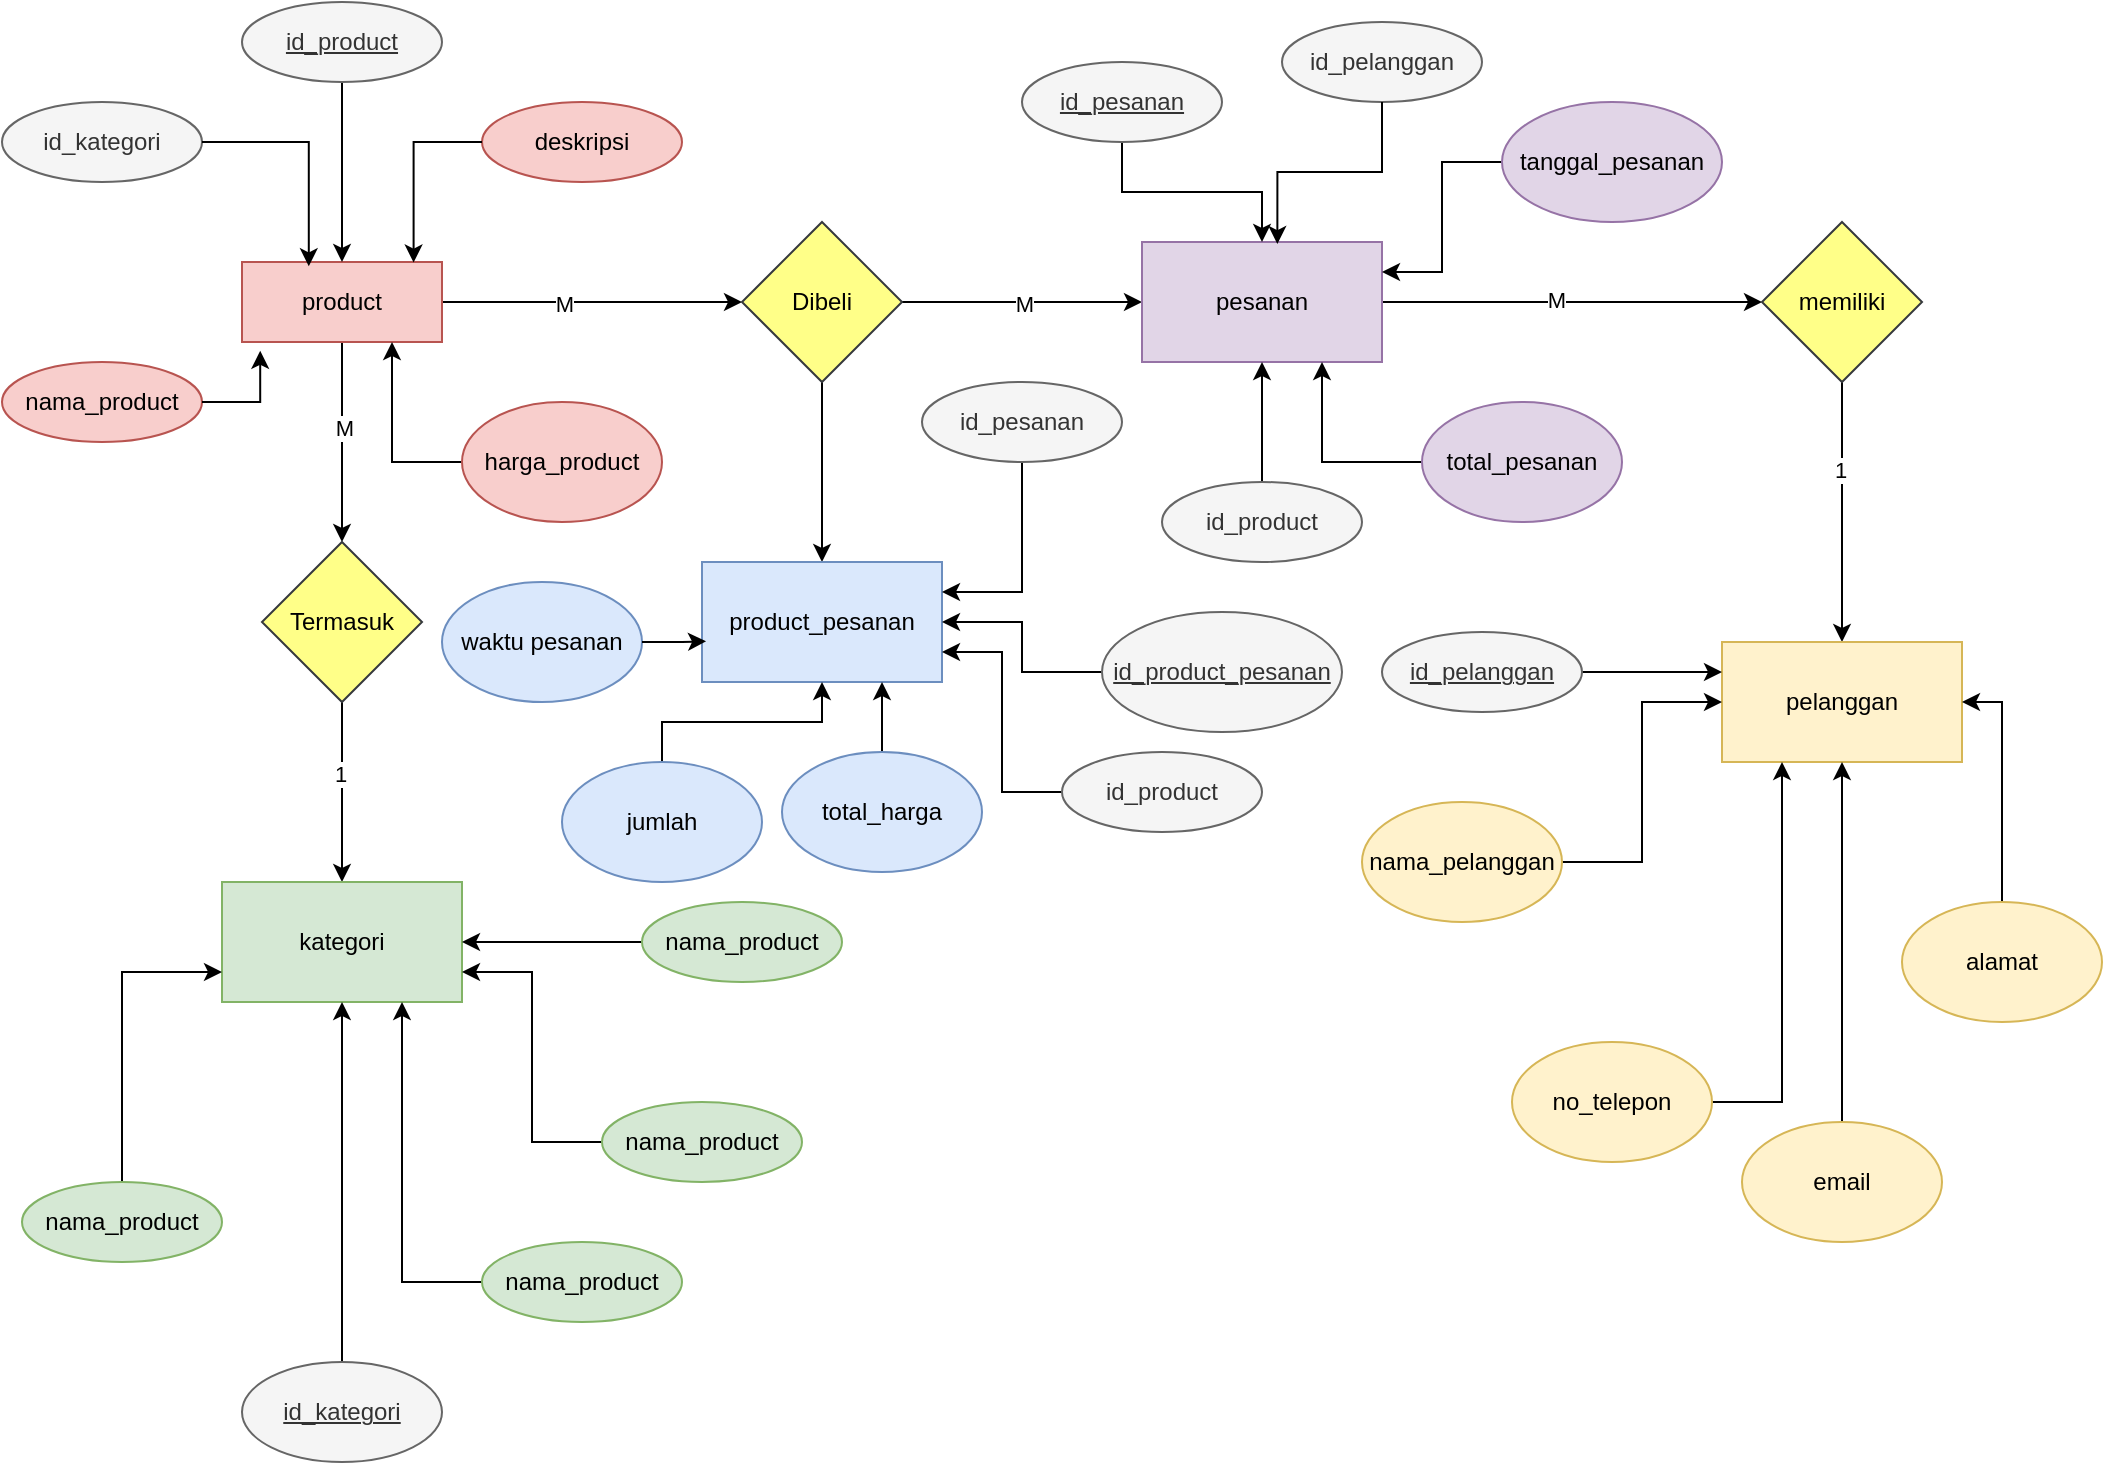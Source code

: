 <mxfile version="22.0.8" type="device">
  <diagram id="m6bESPZwObmYaEgWGbTF" name="Page-1">
    <mxGraphModel dx="1689" dy="879" grid="1" gridSize="10" guides="1" tooltips="1" connect="1" arrows="1" fold="1" page="1" pageScale="1" pageWidth="1100" pageHeight="850" math="0" shadow="0">
      <root>
        <mxCell id="0" />
        <mxCell id="1" parent="0" />
        <mxCell id="Y-AigFBL3pyhYKcH8et9-1" value="id_kategori" style="ellipse;whiteSpace=wrap;html=1;align=center;fillColor=#f5f5f5;fontColor=#333333;strokeColor=#666666;" vertex="1" parent="1">
          <mxGeometry x="10" y="70" width="100" height="40" as="geometry" />
        </mxCell>
        <mxCell id="Y-AigFBL3pyhYKcH8et9-19" value="" style="edgeStyle=orthogonalEdgeStyle;rounded=0;orthogonalLoop=1;jettySize=auto;html=1;" edge="1" parent="1" source="Y-AigFBL3pyhYKcH8et9-2" target="Y-AigFBL3pyhYKcH8et9-18">
          <mxGeometry relative="1" as="geometry" />
        </mxCell>
        <mxCell id="Y-AigFBL3pyhYKcH8et9-20" value="M" style="edgeLabel;html=1;align=center;verticalAlign=middle;resizable=0;points=[];" vertex="1" connectable="0" parent="Y-AigFBL3pyhYKcH8et9-19">
          <mxGeometry x="-0.145" y="1" relative="1" as="geometry">
            <mxPoint as="offset" />
          </mxGeometry>
        </mxCell>
        <mxCell id="Y-AigFBL3pyhYKcH8et9-47" value="" style="edgeStyle=orthogonalEdgeStyle;rounded=0;orthogonalLoop=1;jettySize=auto;html=1;" edge="1" parent="1" source="Y-AigFBL3pyhYKcH8et9-2" target="Y-AigFBL3pyhYKcH8et9-46">
          <mxGeometry relative="1" as="geometry" />
        </mxCell>
        <mxCell id="Y-AigFBL3pyhYKcH8et9-48" value="M" style="edgeLabel;html=1;align=center;verticalAlign=middle;resizable=0;points=[];" vertex="1" connectable="0" parent="Y-AigFBL3pyhYKcH8et9-47">
          <mxGeometry x="-0.195" y="-1" relative="1" as="geometry">
            <mxPoint as="offset" />
          </mxGeometry>
        </mxCell>
        <mxCell id="Y-AigFBL3pyhYKcH8et9-2" value="product" style="whiteSpace=wrap;html=1;align=center;fillColor=#f8cecc;strokeColor=#b85450;" vertex="1" parent="1">
          <mxGeometry x="130" y="150" width="100" height="40" as="geometry" />
        </mxCell>
        <mxCell id="Y-AigFBL3pyhYKcH8et9-14" style="edgeStyle=orthogonalEdgeStyle;rounded=0;orthogonalLoop=1;jettySize=auto;html=1;" edge="1" parent="1" source="Y-AigFBL3pyhYKcH8et9-3" target="Y-AigFBL3pyhYKcH8et9-2">
          <mxGeometry relative="1" as="geometry" />
        </mxCell>
        <mxCell id="Y-AigFBL3pyhYKcH8et9-3" value="id_product" style="ellipse;whiteSpace=wrap;html=1;align=center;fontStyle=4;fillColor=#f5f5f5;fontColor=#333333;strokeColor=#666666;" vertex="1" parent="1">
          <mxGeometry x="130" y="20" width="100" height="40" as="geometry" />
        </mxCell>
        <mxCell id="Y-AigFBL3pyhYKcH8et9-4" value="nama_product" style="ellipse;whiteSpace=wrap;html=1;align=center;fillColor=#f8cecc;strokeColor=#b85450;" vertex="1" parent="1">
          <mxGeometry x="10" y="200" width="100" height="40" as="geometry" />
        </mxCell>
        <mxCell id="Y-AigFBL3pyhYKcH8et9-44" style="edgeStyle=orthogonalEdgeStyle;rounded=0;orthogonalLoop=1;jettySize=auto;html=1;entryX=0.75;entryY=1;entryDx=0;entryDy=0;" edge="1" parent="1" source="Y-AigFBL3pyhYKcH8et9-5" target="Y-AigFBL3pyhYKcH8et9-2">
          <mxGeometry relative="1" as="geometry" />
        </mxCell>
        <mxCell id="Y-AigFBL3pyhYKcH8et9-5" value="harga_product" style="ellipse;whiteSpace=wrap;html=1;align=center;fillColor=#f8cecc;strokeColor=#b85450;" vertex="1" parent="1">
          <mxGeometry x="240" y="220" width="100" height="60" as="geometry" />
        </mxCell>
        <mxCell id="Y-AigFBL3pyhYKcH8et9-6" value="deskripsi" style="ellipse;whiteSpace=wrap;html=1;align=center;fillColor=#f8cecc;strokeColor=#b85450;" vertex="1" parent="1">
          <mxGeometry x="250" y="70" width="100" height="40" as="geometry" />
        </mxCell>
        <mxCell id="Y-AigFBL3pyhYKcH8et9-12" style="edgeStyle=orthogonalEdgeStyle;rounded=0;orthogonalLoop=1;jettySize=auto;html=1;entryX=0.858;entryY=0.007;entryDx=0;entryDy=0;entryPerimeter=0;" edge="1" parent="1" source="Y-AigFBL3pyhYKcH8et9-6" target="Y-AigFBL3pyhYKcH8et9-2">
          <mxGeometry relative="1" as="geometry" />
        </mxCell>
        <mxCell id="Y-AigFBL3pyhYKcH8et9-15" style="edgeStyle=orthogonalEdgeStyle;rounded=0;orthogonalLoop=1;jettySize=auto;html=1;entryX=0.334;entryY=0.054;entryDx=0;entryDy=0;entryPerimeter=0;" edge="1" parent="1" source="Y-AigFBL3pyhYKcH8et9-1" target="Y-AigFBL3pyhYKcH8et9-2">
          <mxGeometry relative="1" as="geometry" />
        </mxCell>
        <mxCell id="Y-AigFBL3pyhYKcH8et9-16" style="edgeStyle=orthogonalEdgeStyle;rounded=0;orthogonalLoop=1;jettySize=auto;html=1;entryX=0.091;entryY=1.11;entryDx=0;entryDy=0;entryPerimeter=0;" edge="1" parent="1" source="Y-AigFBL3pyhYKcH8et9-4" target="Y-AigFBL3pyhYKcH8et9-2">
          <mxGeometry relative="1" as="geometry" />
        </mxCell>
        <mxCell id="Y-AigFBL3pyhYKcH8et9-25" value="" style="edgeStyle=orthogonalEdgeStyle;rounded=0;orthogonalLoop=1;jettySize=auto;html=1;" edge="1" parent="1" source="Y-AigFBL3pyhYKcH8et9-18" target="Y-AigFBL3pyhYKcH8et9-24">
          <mxGeometry relative="1" as="geometry" />
        </mxCell>
        <mxCell id="Y-AigFBL3pyhYKcH8et9-27" value="1" style="edgeLabel;html=1;align=center;verticalAlign=middle;resizable=0;points=[];" vertex="1" connectable="0" parent="Y-AigFBL3pyhYKcH8et9-25">
          <mxGeometry x="-0.213" y="-1" relative="1" as="geometry">
            <mxPoint as="offset" />
          </mxGeometry>
        </mxCell>
        <mxCell id="Y-AigFBL3pyhYKcH8et9-18" value="Termasuk" style="rhombus;whiteSpace=wrap;html=1;fillColor=#ffff88;strokeColor=#36393d;" vertex="1" parent="1">
          <mxGeometry x="140" y="290" width="80" height="80" as="geometry" />
        </mxCell>
        <mxCell id="Y-AigFBL3pyhYKcH8et9-24" value="kategori" style="whiteSpace=wrap;html=1;fillColor=#d5e8d4;strokeColor=#82b366;" vertex="1" parent="1">
          <mxGeometry x="120" y="460" width="120" height="60" as="geometry" />
        </mxCell>
        <mxCell id="Y-AigFBL3pyhYKcH8et9-39" style="edgeStyle=orthogonalEdgeStyle;rounded=0;orthogonalLoop=1;jettySize=auto;html=1;entryX=0.75;entryY=1;entryDx=0;entryDy=0;" edge="1" parent="1" source="Y-AigFBL3pyhYKcH8et9-29" target="Y-AigFBL3pyhYKcH8et9-24">
          <mxGeometry relative="1" as="geometry" />
        </mxCell>
        <mxCell id="Y-AigFBL3pyhYKcH8et9-29" value="nama_product" style="ellipse;whiteSpace=wrap;html=1;align=center;fillColor=#d5e8d4;strokeColor=#82b366;" vertex="1" parent="1">
          <mxGeometry x="250" y="640" width="100" height="40" as="geometry" />
        </mxCell>
        <mxCell id="Y-AigFBL3pyhYKcH8et9-41" style="edgeStyle=orthogonalEdgeStyle;rounded=0;orthogonalLoop=1;jettySize=auto;html=1;entryX=1;entryY=0.75;entryDx=0;entryDy=0;" edge="1" parent="1" source="Y-AigFBL3pyhYKcH8et9-30" target="Y-AigFBL3pyhYKcH8et9-24">
          <mxGeometry relative="1" as="geometry" />
        </mxCell>
        <mxCell id="Y-AigFBL3pyhYKcH8et9-30" value="nama_product" style="ellipse;whiteSpace=wrap;html=1;align=center;fillColor=#d5e8d4;strokeColor=#82b366;" vertex="1" parent="1">
          <mxGeometry x="310" y="570" width="100" height="40" as="geometry" />
        </mxCell>
        <mxCell id="Y-AigFBL3pyhYKcH8et9-40" style="edgeStyle=orthogonalEdgeStyle;rounded=0;orthogonalLoop=1;jettySize=auto;html=1;" edge="1" parent="1" source="Y-AigFBL3pyhYKcH8et9-31" target="Y-AigFBL3pyhYKcH8et9-24">
          <mxGeometry relative="1" as="geometry" />
        </mxCell>
        <mxCell id="Y-AigFBL3pyhYKcH8et9-31" value="nama_product" style="ellipse;whiteSpace=wrap;html=1;align=center;fillColor=#d5e8d4;strokeColor=#82b366;" vertex="1" parent="1">
          <mxGeometry x="330" y="470" width="100" height="40" as="geometry" />
        </mxCell>
        <mxCell id="Y-AigFBL3pyhYKcH8et9-38" style="edgeStyle=orthogonalEdgeStyle;rounded=0;orthogonalLoop=1;jettySize=auto;html=1;entryX=0;entryY=0.75;entryDx=0;entryDy=0;" edge="1" parent="1" source="Y-AigFBL3pyhYKcH8et9-32" target="Y-AigFBL3pyhYKcH8et9-24">
          <mxGeometry relative="1" as="geometry" />
        </mxCell>
        <mxCell id="Y-AigFBL3pyhYKcH8et9-32" value="nama_product" style="ellipse;whiteSpace=wrap;html=1;align=center;fillColor=#d5e8d4;strokeColor=#82b366;" vertex="1" parent="1">
          <mxGeometry x="20" y="610" width="100" height="40" as="geometry" />
        </mxCell>
        <mxCell id="Y-AigFBL3pyhYKcH8et9-43" style="edgeStyle=orthogonalEdgeStyle;rounded=0;orthogonalLoop=1;jettySize=auto;html=1;entryX=0.5;entryY=1;entryDx=0;entryDy=0;" edge="1" parent="1" source="Y-AigFBL3pyhYKcH8et9-42" target="Y-AigFBL3pyhYKcH8et9-24">
          <mxGeometry relative="1" as="geometry" />
        </mxCell>
        <mxCell id="Y-AigFBL3pyhYKcH8et9-42" value="id_kategori" style="ellipse;whiteSpace=wrap;html=1;align=center;fontStyle=4;fillColor=#f5f5f5;fontColor=#333333;strokeColor=#666666;" vertex="1" parent="1">
          <mxGeometry x="130" y="700" width="100" height="50" as="geometry" />
        </mxCell>
        <mxCell id="Y-AigFBL3pyhYKcH8et9-50" value="" style="edgeStyle=orthogonalEdgeStyle;rounded=0;orthogonalLoop=1;jettySize=auto;html=1;" edge="1" parent="1" source="Y-AigFBL3pyhYKcH8et9-46" target="Y-AigFBL3pyhYKcH8et9-49">
          <mxGeometry relative="1" as="geometry" />
        </mxCell>
        <mxCell id="Y-AigFBL3pyhYKcH8et9-51" value="M" style="edgeLabel;html=1;align=center;verticalAlign=middle;resizable=0;points=[];" vertex="1" connectable="0" parent="Y-AigFBL3pyhYKcH8et9-50">
          <mxGeometry x="0.014" y="-1" relative="1" as="geometry">
            <mxPoint as="offset" />
          </mxGeometry>
        </mxCell>
        <mxCell id="Y-AigFBL3pyhYKcH8et9-67" value="" style="edgeStyle=orthogonalEdgeStyle;rounded=0;orthogonalLoop=1;jettySize=auto;html=1;" edge="1" parent="1" source="Y-AigFBL3pyhYKcH8et9-46" target="Y-AigFBL3pyhYKcH8et9-66">
          <mxGeometry relative="1" as="geometry" />
        </mxCell>
        <mxCell id="Y-AigFBL3pyhYKcH8et9-46" value="Dibeli" style="rhombus;whiteSpace=wrap;html=1;fillColor=#ffff88;strokeColor=#36393d;" vertex="1" parent="1">
          <mxGeometry x="380" y="130" width="80" height="80" as="geometry" />
        </mxCell>
        <mxCell id="Y-AigFBL3pyhYKcH8et9-89" value="" style="edgeStyle=orthogonalEdgeStyle;rounded=0;orthogonalLoop=1;jettySize=auto;html=1;" edge="1" parent="1" source="Y-AigFBL3pyhYKcH8et9-49" target="Y-AigFBL3pyhYKcH8et9-88">
          <mxGeometry relative="1" as="geometry" />
        </mxCell>
        <mxCell id="Y-AigFBL3pyhYKcH8et9-90" value="M" style="edgeLabel;html=1;align=center;verticalAlign=middle;resizable=0;points=[];" vertex="1" connectable="0" parent="Y-AigFBL3pyhYKcH8et9-89">
          <mxGeometry x="-0.087" y="1" relative="1" as="geometry">
            <mxPoint as="offset" />
          </mxGeometry>
        </mxCell>
        <mxCell id="Y-AigFBL3pyhYKcH8et9-49" value="pesanan" style="whiteSpace=wrap;html=1;fillColor=#e1d5e7;strokeColor=#9673a6;" vertex="1" parent="1">
          <mxGeometry x="580" y="140" width="120" height="60" as="geometry" />
        </mxCell>
        <mxCell id="Y-AigFBL3pyhYKcH8et9-58" style="edgeStyle=orthogonalEdgeStyle;rounded=0;orthogonalLoop=1;jettySize=auto;html=1;" edge="1" parent="1" source="Y-AigFBL3pyhYKcH8et9-52" target="Y-AigFBL3pyhYKcH8et9-49">
          <mxGeometry relative="1" as="geometry" />
        </mxCell>
        <mxCell id="Y-AigFBL3pyhYKcH8et9-52" value="id_pesanan" style="ellipse;whiteSpace=wrap;html=1;align=center;fontStyle=4;fillColor=#f5f5f5;fontColor=#333333;strokeColor=#666666;" vertex="1" parent="1">
          <mxGeometry x="520" y="50" width="100" height="40" as="geometry" />
        </mxCell>
        <mxCell id="Y-AigFBL3pyhYKcH8et9-53" value="id_pelanggan" style="ellipse;whiteSpace=wrap;html=1;align=center;fillColor=#f5f5f5;fontColor=#333333;strokeColor=#666666;" vertex="1" parent="1">
          <mxGeometry x="650" y="30" width="100" height="40" as="geometry" />
        </mxCell>
        <mxCell id="Y-AigFBL3pyhYKcH8et9-61" style="edgeStyle=orthogonalEdgeStyle;rounded=0;orthogonalLoop=1;jettySize=auto;html=1;entryX=0.5;entryY=1;entryDx=0;entryDy=0;" edge="1" parent="1" source="Y-AigFBL3pyhYKcH8et9-54" target="Y-AigFBL3pyhYKcH8et9-49">
          <mxGeometry relative="1" as="geometry" />
        </mxCell>
        <mxCell id="Y-AigFBL3pyhYKcH8et9-54" value="id_product" style="ellipse;whiteSpace=wrap;html=1;align=center;fillColor=#f5f5f5;fontColor=#333333;strokeColor=#666666;" vertex="1" parent="1">
          <mxGeometry x="590" y="260" width="100" height="40" as="geometry" />
        </mxCell>
        <mxCell id="Y-AigFBL3pyhYKcH8et9-65" style="edgeStyle=orthogonalEdgeStyle;rounded=0;orthogonalLoop=1;jettySize=auto;html=1;entryX=1;entryY=0.25;entryDx=0;entryDy=0;" edge="1" parent="1" source="Y-AigFBL3pyhYKcH8et9-55" target="Y-AigFBL3pyhYKcH8et9-49">
          <mxGeometry relative="1" as="geometry" />
        </mxCell>
        <mxCell id="Y-AigFBL3pyhYKcH8et9-55" value="tanggal_pesanan" style="ellipse;whiteSpace=wrap;html=1;align=center;fillColor=#e1d5e7;strokeColor=#9673a6;" vertex="1" parent="1">
          <mxGeometry x="760" y="70" width="110" height="60" as="geometry" />
        </mxCell>
        <mxCell id="Y-AigFBL3pyhYKcH8et9-63" style="edgeStyle=orthogonalEdgeStyle;rounded=0;orthogonalLoop=1;jettySize=auto;html=1;entryX=0.75;entryY=1;entryDx=0;entryDy=0;" edge="1" parent="1" source="Y-AigFBL3pyhYKcH8et9-56" target="Y-AigFBL3pyhYKcH8et9-49">
          <mxGeometry relative="1" as="geometry" />
        </mxCell>
        <mxCell id="Y-AigFBL3pyhYKcH8et9-56" value="total_pesanan" style="ellipse;whiteSpace=wrap;html=1;align=center;fillColor=#e1d5e7;strokeColor=#9673a6;" vertex="1" parent="1">
          <mxGeometry x="720" y="220" width="100" height="60" as="geometry" />
        </mxCell>
        <mxCell id="Y-AigFBL3pyhYKcH8et9-59" style="edgeStyle=orthogonalEdgeStyle;rounded=0;orthogonalLoop=1;jettySize=auto;html=1;entryX=0.564;entryY=0.017;entryDx=0;entryDy=0;entryPerimeter=0;" edge="1" parent="1" source="Y-AigFBL3pyhYKcH8et9-53" target="Y-AigFBL3pyhYKcH8et9-49">
          <mxGeometry relative="1" as="geometry" />
        </mxCell>
        <mxCell id="Y-AigFBL3pyhYKcH8et9-66" value="product_pesanan" style="whiteSpace=wrap;html=1;fillColor=#dae8fc;strokeColor=#6c8ebf;" vertex="1" parent="1">
          <mxGeometry x="360" y="300" width="120" height="60" as="geometry" />
        </mxCell>
        <mxCell id="Y-AigFBL3pyhYKcH8et9-78" style="edgeStyle=orthogonalEdgeStyle;rounded=0;orthogonalLoop=1;jettySize=auto;html=1;entryX=1;entryY=0.25;entryDx=0;entryDy=0;" edge="1" parent="1" source="Y-AigFBL3pyhYKcH8et9-70" target="Y-AigFBL3pyhYKcH8et9-66">
          <mxGeometry relative="1" as="geometry" />
        </mxCell>
        <mxCell id="Y-AigFBL3pyhYKcH8et9-70" value="id_pesanan" style="ellipse;whiteSpace=wrap;html=1;align=center;fillColor=#f5f5f5;fontColor=#333333;strokeColor=#666666;" vertex="1" parent="1">
          <mxGeometry x="470" y="210" width="100" height="40" as="geometry" />
        </mxCell>
        <mxCell id="Y-AigFBL3pyhYKcH8et9-79" style="edgeStyle=orthogonalEdgeStyle;rounded=0;orthogonalLoop=1;jettySize=auto;html=1;" edge="1" parent="1" source="Y-AigFBL3pyhYKcH8et9-71" target="Y-AigFBL3pyhYKcH8et9-66">
          <mxGeometry relative="1" as="geometry" />
        </mxCell>
        <mxCell id="Y-AigFBL3pyhYKcH8et9-71" value="id_product_pesanan" style="ellipse;whiteSpace=wrap;html=1;align=center;fontStyle=4;fillColor=#f5f5f5;fontColor=#333333;strokeColor=#666666;" vertex="1" parent="1">
          <mxGeometry x="560" y="325" width="120" height="60" as="geometry" />
        </mxCell>
        <mxCell id="Y-AigFBL3pyhYKcH8et9-80" style="edgeStyle=orthogonalEdgeStyle;rounded=0;orthogonalLoop=1;jettySize=auto;html=1;entryX=1;entryY=0.75;entryDx=0;entryDy=0;" edge="1" parent="1" source="Y-AigFBL3pyhYKcH8et9-72" target="Y-AigFBL3pyhYKcH8et9-66">
          <mxGeometry relative="1" as="geometry" />
        </mxCell>
        <mxCell id="Y-AigFBL3pyhYKcH8et9-72" value="id_product" style="ellipse;whiteSpace=wrap;html=1;align=center;fillColor=#f5f5f5;fontColor=#333333;strokeColor=#666666;" vertex="1" parent="1">
          <mxGeometry x="540" y="395" width="100" height="40" as="geometry" />
        </mxCell>
        <mxCell id="Y-AigFBL3pyhYKcH8et9-83" style="edgeStyle=orthogonalEdgeStyle;rounded=0;orthogonalLoop=1;jettySize=auto;html=1;" edge="1" parent="1" source="Y-AigFBL3pyhYKcH8et9-73" target="Y-AigFBL3pyhYKcH8et9-66">
          <mxGeometry relative="1" as="geometry" />
        </mxCell>
        <mxCell id="Y-AigFBL3pyhYKcH8et9-73" value="jumlah" style="ellipse;whiteSpace=wrap;html=1;align=center;fillColor=#dae8fc;strokeColor=#6c8ebf;" vertex="1" parent="1">
          <mxGeometry x="290" y="400" width="100" height="60" as="geometry" />
        </mxCell>
        <mxCell id="Y-AigFBL3pyhYKcH8et9-74" value="waktu pesanan" style="ellipse;whiteSpace=wrap;html=1;align=center;fillColor=#dae8fc;strokeColor=#6c8ebf;" vertex="1" parent="1">
          <mxGeometry x="230" y="310" width="100" height="60" as="geometry" />
        </mxCell>
        <mxCell id="Y-AigFBL3pyhYKcH8et9-81" style="edgeStyle=orthogonalEdgeStyle;rounded=0;orthogonalLoop=1;jettySize=auto;html=1;entryX=0.75;entryY=1;entryDx=0;entryDy=0;" edge="1" parent="1" source="Y-AigFBL3pyhYKcH8et9-75" target="Y-AigFBL3pyhYKcH8et9-66">
          <mxGeometry relative="1" as="geometry" />
        </mxCell>
        <mxCell id="Y-AigFBL3pyhYKcH8et9-75" value="total_harga" style="ellipse;whiteSpace=wrap;html=1;align=center;fillColor=#dae8fc;strokeColor=#6c8ebf;" vertex="1" parent="1">
          <mxGeometry x="400" y="395" width="100" height="60" as="geometry" />
        </mxCell>
        <mxCell id="Y-AigFBL3pyhYKcH8et9-84" style="edgeStyle=orthogonalEdgeStyle;rounded=0;orthogonalLoop=1;jettySize=auto;html=1;entryX=0.017;entryY=0.661;entryDx=0;entryDy=0;entryPerimeter=0;" edge="1" parent="1" source="Y-AigFBL3pyhYKcH8et9-74" target="Y-AigFBL3pyhYKcH8et9-66">
          <mxGeometry relative="1" as="geometry" />
        </mxCell>
        <mxCell id="Y-AigFBL3pyhYKcH8et9-92" value="" style="edgeStyle=orthogonalEdgeStyle;rounded=0;orthogonalLoop=1;jettySize=auto;html=1;" edge="1" parent="1" source="Y-AigFBL3pyhYKcH8et9-88" target="Y-AigFBL3pyhYKcH8et9-91">
          <mxGeometry relative="1" as="geometry" />
        </mxCell>
        <mxCell id="Y-AigFBL3pyhYKcH8et9-93" value="1" style="edgeLabel;html=1;align=center;verticalAlign=middle;resizable=0;points=[];" vertex="1" connectable="0" parent="Y-AigFBL3pyhYKcH8et9-92">
          <mxGeometry x="-0.323" y="-1" relative="1" as="geometry">
            <mxPoint as="offset" />
          </mxGeometry>
        </mxCell>
        <mxCell id="Y-AigFBL3pyhYKcH8et9-88" value="memiliki" style="rhombus;whiteSpace=wrap;html=1;fillColor=#ffff88;strokeColor=#36393d;" vertex="1" parent="1">
          <mxGeometry x="890" y="130" width="80" height="80" as="geometry" />
        </mxCell>
        <mxCell id="Y-AigFBL3pyhYKcH8et9-91" value="pelanggan" style="whiteSpace=wrap;html=1;fillColor=#fff2cc;strokeColor=#d6b656;" vertex="1" parent="1">
          <mxGeometry x="870" y="340" width="120" height="60" as="geometry" />
        </mxCell>
        <mxCell id="Y-AigFBL3pyhYKcH8et9-104" style="edgeStyle=orthogonalEdgeStyle;rounded=0;orthogonalLoop=1;jettySize=auto;html=1;entryX=0;entryY=0.25;entryDx=0;entryDy=0;" edge="1" parent="1" source="Y-AigFBL3pyhYKcH8et9-94" target="Y-AigFBL3pyhYKcH8et9-91">
          <mxGeometry relative="1" as="geometry" />
        </mxCell>
        <mxCell id="Y-AigFBL3pyhYKcH8et9-94" value="id_pelanggan" style="ellipse;whiteSpace=wrap;html=1;align=center;fontStyle=4;fillColor=#f5f5f5;fontColor=#333333;strokeColor=#666666;" vertex="1" parent="1">
          <mxGeometry x="700" y="335" width="100" height="40" as="geometry" />
        </mxCell>
        <mxCell id="Y-AigFBL3pyhYKcH8et9-105" style="edgeStyle=orthogonalEdgeStyle;rounded=0;orthogonalLoop=1;jettySize=auto;html=1;entryX=0;entryY=0.5;entryDx=0;entryDy=0;" edge="1" parent="1" source="Y-AigFBL3pyhYKcH8et9-95" target="Y-AigFBL3pyhYKcH8et9-91">
          <mxGeometry relative="1" as="geometry" />
        </mxCell>
        <mxCell id="Y-AigFBL3pyhYKcH8et9-95" value="nama_pelanggan" style="ellipse;whiteSpace=wrap;html=1;align=center;fillColor=#fff2cc;strokeColor=#d6b656;" vertex="1" parent="1">
          <mxGeometry x="690" y="420" width="100" height="60" as="geometry" />
        </mxCell>
        <mxCell id="Y-AigFBL3pyhYKcH8et9-102" style="edgeStyle=orthogonalEdgeStyle;rounded=0;orthogonalLoop=1;jettySize=auto;html=1;" edge="1" parent="1" source="Y-AigFBL3pyhYKcH8et9-96" target="Y-AigFBL3pyhYKcH8et9-91">
          <mxGeometry relative="1" as="geometry" />
        </mxCell>
        <mxCell id="Y-AigFBL3pyhYKcH8et9-96" value="email" style="ellipse;whiteSpace=wrap;html=1;align=center;fillColor=#fff2cc;strokeColor=#d6b656;" vertex="1" parent="1">
          <mxGeometry x="880" y="580" width="100" height="60" as="geometry" />
        </mxCell>
        <mxCell id="Y-AigFBL3pyhYKcH8et9-100" style="edgeStyle=orthogonalEdgeStyle;rounded=0;orthogonalLoop=1;jettySize=auto;html=1;entryX=0.25;entryY=1;entryDx=0;entryDy=0;" edge="1" parent="1" source="Y-AigFBL3pyhYKcH8et9-97" target="Y-AigFBL3pyhYKcH8et9-91">
          <mxGeometry relative="1" as="geometry" />
        </mxCell>
        <mxCell id="Y-AigFBL3pyhYKcH8et9-97" value="no_telepon" style="ellipse;whiteSpace=wrap;html=1;align=center;fillColor=#fff2cc;strokeColor=#d6b656;" vertex="1" parent="1">
          <mxGeometry x="765" y="540" width="100" height="60" as="geometry" />
        </mxCell>
        <mxCell id="Y-AigFBL3pyhYKcH8et9-103" style="edgeStyle=orthogonalEdgeStyle;rounded=0;orthogonalLoop=1;jettySize=auto;html=1;entryX=1;entryY=0.5;entryDx=0;entryDy=0;" edge="1" parent="1" source="Y-AigFBL3pyhYKcH8et9-98" target="Y-AigFBL3pyhYKcH8et9-91">
          <mxGeometry relative="1" as="geometry" />
        </mxCell>
        <mxCell id="Y-AigFBL3pyhYKcH8et9-98" value="alamat" style="ellipse;whiteSpace=wrap;html=1;align=center;fillColor=#fff2cc;strokeColor=#d6b656;" vertex="1" parent="1">
          <mxGeometry x="960" y="470" width="100" height="60" as="geometry" />
        </mxCell>
      </root>
    </mxGraphModel>
  </diagram>
</mxfile>
